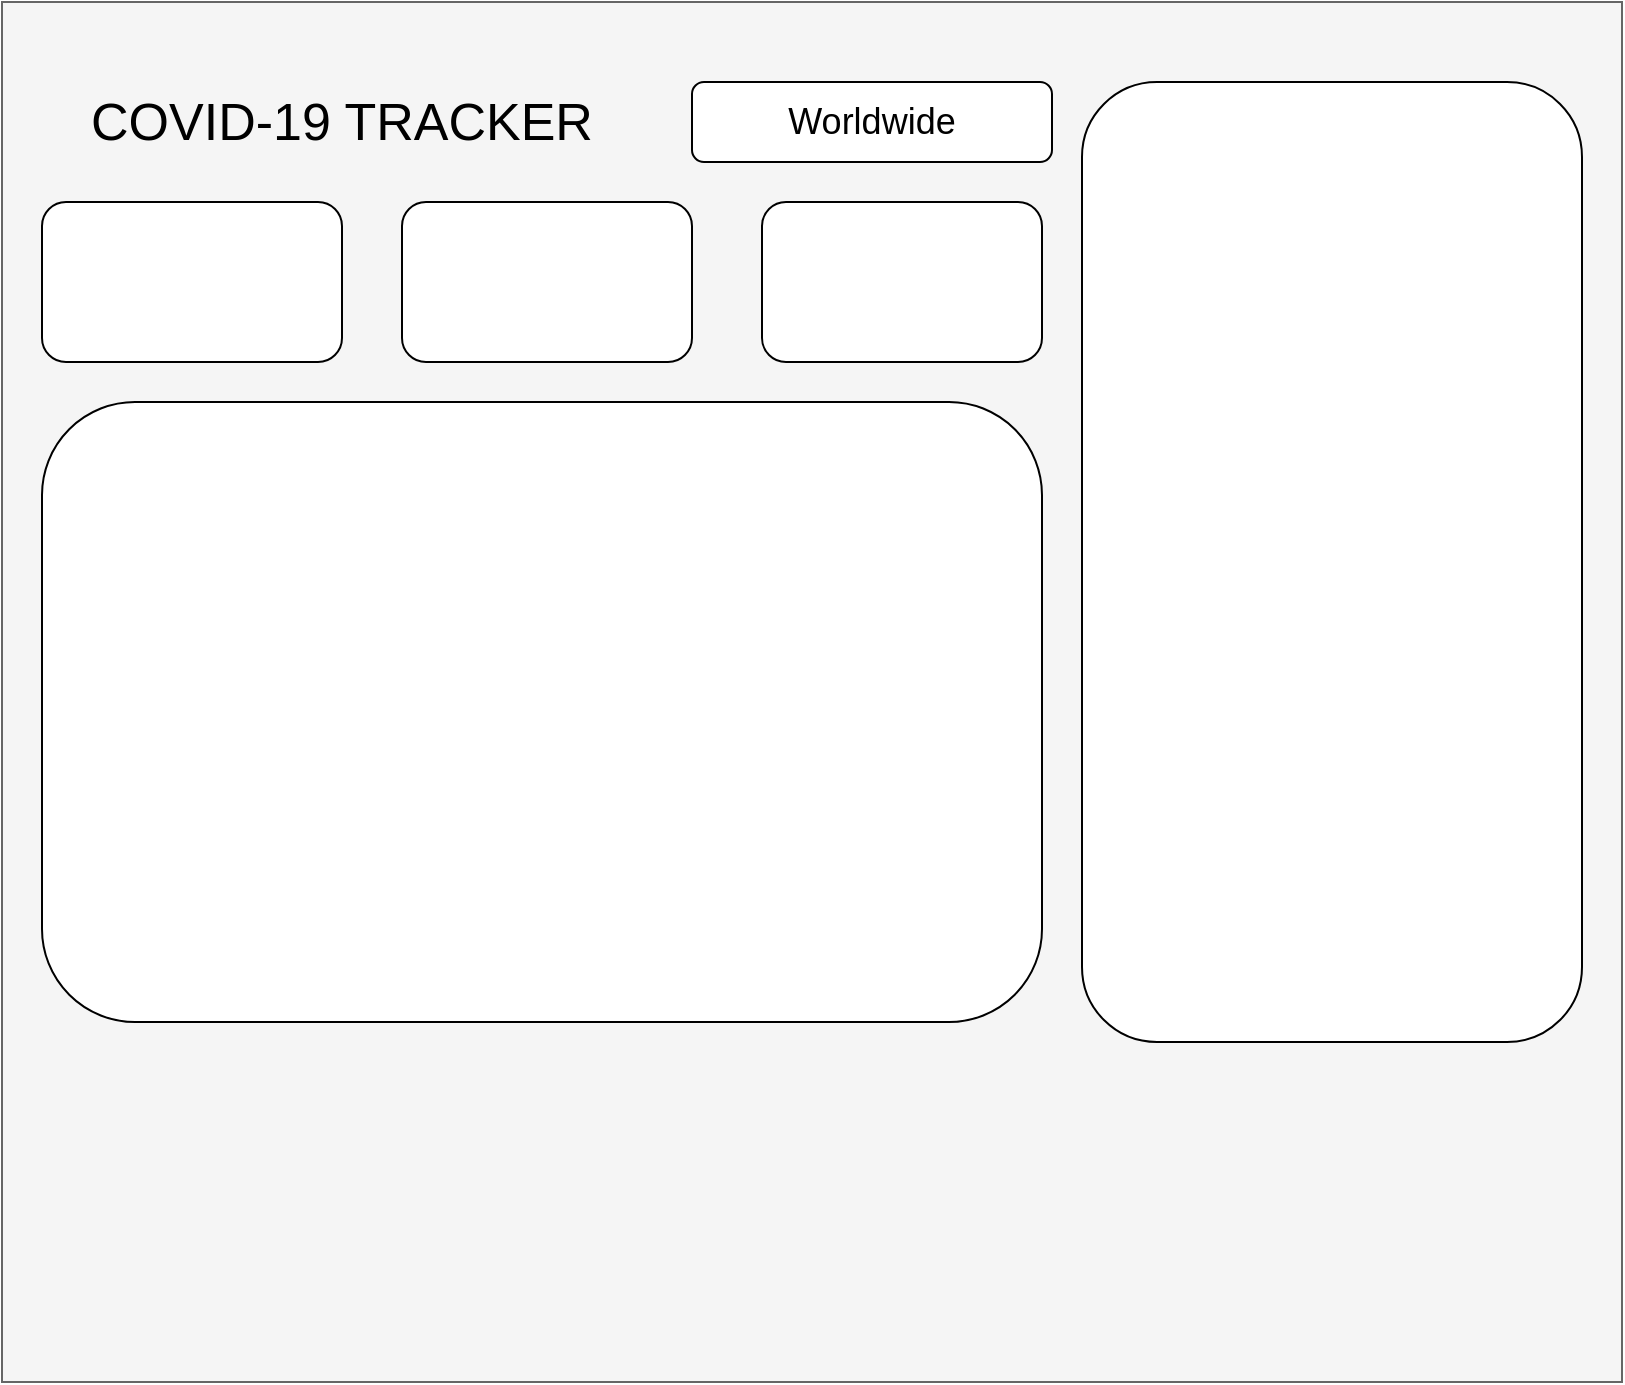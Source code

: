 <mxfile version="14.1.2" type="device"><diagram id="IbqZFnYx9-DMSwQAiaL4" name="Page-1"><mxGraphModel dx="1332" dy="576" grid="1" gridSize="10" guides="1" tooltips="1" connect="1" arrows="1" fold="1" page="1" pageScale="1" pageWidth="850" pageHeight="1100" math="0" shadow="0"><root><mxCell id="0"/><mxCell id="1" parent="0"/><mxCell id="jGmWnOsrYG6cWGQZR-2X-1" value="" style="rounded=0;whiteSpace=wrap;html=1;glass=0;shadow=0;fillColor=#f5f5f5;strokeColor=#666666;fontColor=#333333;" vertex="1" parent="1"><mxGeometry x="40" y="200" width="810" height="690" as="geometry"/></mxCell><mxCell id="jGmWnOsrYG6cWGQZR-2X-2" value="&lt;font style=&quot;font-size: 26px&quot;&gt;COVID-19 TRACKER&lt;br&gt;&lt;/font&gt;" style="text;html=1;strokeColor=none;fillColor=none;align=center;verticalAlign=middle;whiteSpace=wrap;rounded=0;" vertex="1" parent="1"><mxGeometry x="70" y="230" width="280" height="60" as="geometry"/></mxCell><mxCell id="jGmWnOsrYG6cWGQZR-2X-3" value="&lt;font style=&quot;font-size: 18px&quot;&gt;Worldwide&lt;/font&gt;" style="rounded=1;whiteSpace=wrap;html=1;shadow=0;glass=0;fillColor=#FFFFFF;" vertex="1" parent="1"><mxGeometry x="385" y="240" width="180" height="40" as="geometry"/></mxCell><mxCell id="jGmWnOsrYG6cWGQZR-2X-4" value="" style="rounded=1;whiteSpace=wrap;html=1;shadow=0;glass=0;fillColor=#FFFFFF;" vertex="1" parent="1"><mxGeometry x="60" y="300" width="150" height="80" as="geometry"/></mxCell><mxCell id="jGmWnOsrYG6cWGQZR-2X-5" value="" style="rounded=1;whiteSpace=wrap;html=1;shadow=0;glass=0;fillColor=#FFFFFF;" vertex="1" parent="1"><mxGeometry x="240" y="300" width="145" height="80" as="geometry"/></mxCell><mxCell id="jGmWnOsrYG6cWGQZR-2X-6" value="" style="rounded=1;whiteSpace=wrap;html=1;shadow=0;glass=0;fillColor=#FFFFFF;" vertex="1" parent="1"><mxGeometry x="420" y="300" width="140" height="80" as="geometry"/></mxCell><mxCell id="jGmWnOsrYG6cWGQZR-2X-8" value="" style="rounded=1;whiteSpace=wrap;html=1;shadow=0;glass=0;fillColor=#FFFFFF;" vertex="1" parent="1"><mxGeometry x="580" y="240" width="250" height="480" as="geometry"/></mxCell><mxCell id="jGmWnOsrYG6cWGQZR-2X-9" value="" style="rounded=1;whiteSpace=wrap;html=1;shadow=0;glass=0;fillColor=#FFFFFF;" vertex="1" parent="1"><mxGeometry x="60" y="400" width="500" height="310" as="geometry"/></mxCell><mxCell id="jGmWnOsrYG6cWGQZR-2X-10" value="" style="shape=image;html=1;verticalAlign=top;verticalLabelPosition=bottom;labelBackgroundColor=#ffffff;imageAspect=0;aspect=fixed;image=https://cdn2.iconfinder.com/data/icons/social-media-2259/512/google-128.png;rounded=0;shadow=0;glass=0;fillColor=#FFFFFF;" vertex="1" parent="1"><mxGeometry x="240" y="486" width="128" height="128" as="geometry"/></mxCell><mxCell id="jGmWnOsrYG6cWGQZR-2X-16" value="" style="shape=image;html=1;verticalAlign=top;verticalLabelPosition=bottom;labelBackgroundColor=#ffffff;imageAspect=0;aspect=fixed;image=https://cdn1.iconfinder.com/data/icons/finance-160/64/chart-financial-business-finance_1-128.png;rounded=0;shadow=0;glass=0;fillColor=#FFFFFF;" vertex="1" parent="1"><mxGeometry x="630" y="550" width="128" height="128" as="geometry"/></mxCell></root></mxGraphModel></diagram></mxfile>